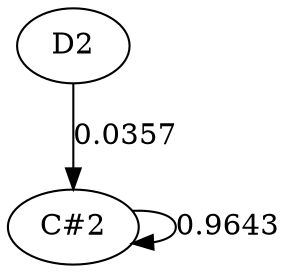 strict graph {
	graph [bb="0,0,110.5,126"];
	node [label="\N"];
	edge [arrowtype=normal,
		dir=forward
	];
	"C#2"	 [height="0.5",
		pos="27,18",
		width="0.75187"];
	"C#2" -- "C#2"	 [label="0.9643",
		lp="91.25,18",
		pos="e,51.532,9.8789 51.532,26.121 62.508,26.895 72,24.188 72,18 72,13.843 67.715,11.257 61.574,10.242"];
	D2	 [height="0.5",
		pos="27,108",
		width="0.75"];
	D2 -- "C#2"	 [label="0.0357",
		lp="46.25,63",
		pos="e,27,36.05 27,89.614 27,77.24 27,60.369 27,46.22"];
}
